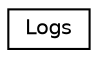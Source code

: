 digraph "Graphical Class Hierarchy"
{
 // LATEX_PDF_SIZE
  edge [fontname="Helvetica",fontsize="10",labelfontname="Helvetica",labelfontsize="10"];
  node [fontname="Helvetica",fontsize="10",shape=record];
  rankdir="LR";
  Node0 [label="Logs",height=0.2,width=0.4,color="black", fillcolor="white", style="filled",URL="$class_logs.html",tooltip=" "];
}
